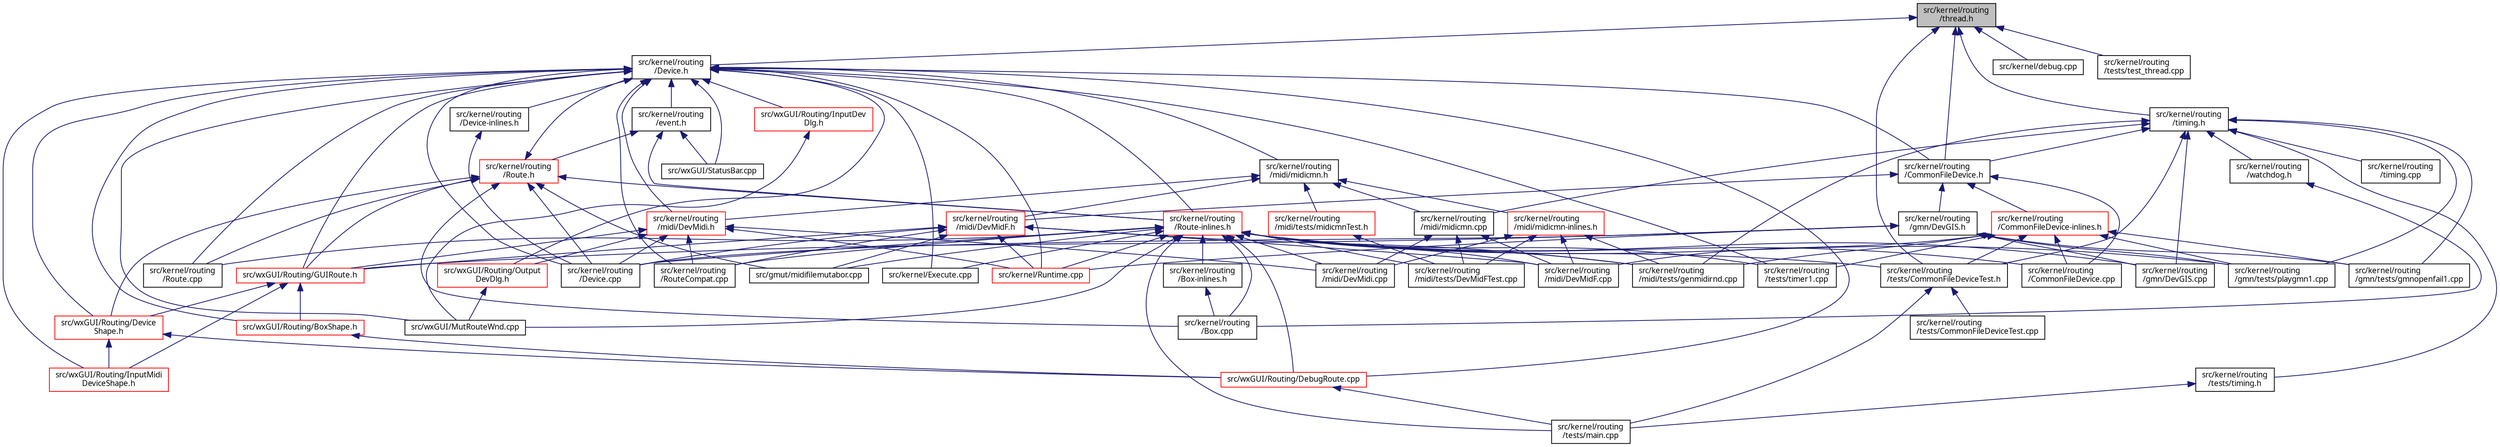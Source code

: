 digraph "src/kernel/routing/thread.h"
{
  edge [fontname="Sans",fontsize="10",labelfontname="Sans",labelfontsize="10"];
  node [fontname="Sans",fontsize="10",shape=record];
  Node14 [label="src/kernel/routing\l/thread.h",height=0.2,width=0.4,color="black", fillcolor="grey75", style="filled", fontcolor="black"];
  Node14 -> Node15 [dir="back",color="midnightblue",fontsize="10",style="solid",fontname="Sans"];
  Node15 [label="src/kernel/routing\l/Device.h",height=0.2,width=0.4,color="black", fillcolor="white", style="filled",URL="$de/d05/Device_8h.html",tooltip="Routing. "];
  Node15 -> Node16 [dir="back",color="midnightblue",fontsize="10",style="solid",fontname="Sans"];
  Node16 [label="src/kernel/routing\l/CommonFileDevice.h",height=0.2,width=0.4,color="black", fillcolor="white", style="filled",URL="$d9/d17/CommonFileDevice_8h.html"];
  Node16 -> Node17 [dir="back",color="midnightblue",fontsize="10",style="solid",fontname="Sans"];
  Node17 [label="src/kernel/routing\l/midi/DevMidF.h",height=0.2,width=0.4,color="red", fillcolor="white", style="filled",URL="$da/d3c/DevMidF_8h.html"];
  Node17 -> Node18 [dir="back",color="midnightblue",fontsize="10",style="solid",fontname="Sans"];
  Node18 [label="src/gmut/midifilemutabor.cpp",height=0.2,width=0.4,color="black", fillcolor="white", style="filled",URL="$d1/d0d/midifilemutabor_8cpp.html"];
  Node17 -> Node19 [dir="back",color="midnightblue",fontsize="10",style="solid",fontname="Sans"];
  Node19 [label="src/kernel/routing\l/Device.cpp",height=0.2,width=0.4,color="black", fillcolor="white", style="filled",URL="$d2/dc0/Device_8cpp.html",tooltip="Devices for routing. "];
  Node17 -> Node20 [dir="back",color="midnightblue",fontsize="10",style="solid",fontname="Sans"];
  Node20 [label="src/kernel/routing\l/midi/DevMidF.cpp",height=0.2,width=0.4,color="black", fillcolor="white", style="filled",URL="$d0/d6b/DevMidF_8cpp.html",tooltip="MIDI-File as device. "];
  Node17 -> Node25 [dir="back",color="midnightblue",fontsize="10",style="solid",fontname="Sans"];
  Node25 [label="src/kernel/routing\l/midi/tests/genmidirnd.cpp",height=0.2,width=0.4,color="black", fillcolor="white", style="filled",URL="$dd/d2d/genmidirnd_8cpp.html"];
  Node17 -> Node26 [dir="back",color="midnightblue",fontsize="10",style="solid",fontname="Sans"];
  Node26 [label="src/kernel/Runtime.cpp",height=0.2,width=0.4,color="red", fillcolor="white", style="filled",URL="$db/d80/Runtime_8cpp.html"];
  Node17 -> Node30 [dir="back",color="midnightblue",fontsize="10",style="solid",fontname="Sans"];
  Node30 [label="src/kernel/routing\l/RouteCompat.cpp",height=0.2,width=0.4,color="black", fillcolor="white", style="filled",URL="$dd/db8/RouteCompat_8cpp.html",tooltip="Routing. "];
  Node17 -> Node32 [dir="back",color="midnightblue",fontsize="10",style="solid",fontname="Sans"];
  Node32 [label="src/wxGUI/Routing/GUIRoute.h",height=0.2,width=0.4,color="red", fillcolor="white", style="filled",URL="$d6/dfa/GUIRoute_8h.html"];
  Node32 -> Node33 [dir="back",color="midnightblue",fontsize="10",style="solid",fontname="Sans"];
  Node33 [label="src/wxGUI/Routing/Device\lShape.h",height=0.2,width=0.4,color="red", fillcolor="white", style="filled",URL="$d9/d4d/DeviceShape_8h.html",tooltip="Device shape base class for route window. "];
  Node33 -> Node60 [dir="back",color="midnightblue",fontsize="10",style="solid",fontname="Sans"];
  Node60 [label="src/wxGUI/Routing/DebugRoute.cpp",height=0.2,width=0.4,color="red", fillcolor="white", style="filled",URL="$dc/de8/wxGUI_2Routing_2DebugRoute_8cpp.html",tooltip="Debug functions for routing system. "];
  Node60 -> Node62 [dir="back",color="midnightblue",fontsize="10",style="solid",fontname="Sans"];
  Node62 [label="src/kernel/routing\l/tests/main.cpp",height=0.2,width=0.4,color="black", fillcolor="white", style="filled",URL="$d1/de6/kernel_2routing_2tests_2main_8cpp.html"];
  Node33 -> Node79 [dir="back",color="midnightblue",fontsize="10",style="solid",fontname="Sans"];
  Node79 [label="src/wxGUI/Routing/InputMidi\lDeviceShape.h",height=0.2,width=0.4,color="red", fillcolor="white", style="filled",URL="$d3/d5e/InputMidiDeviceShape_8h.html",tooltip="MIDI input device shape for route window. "];
  Node32 -> Node85 [dir="back",color="midnightblue",fontsize="10",style="solid",fontname="Sans"];
  Node85 [label="src/wxGUI/Routing/BoxShape.h",height=0.2,width=0.4,color="red", fillcolor="white", style="filled",URL="$d9/d49/BoxShape_8h.html",tooltip="Box shape for route window. "];
  Node85 -> Node60 [dir="back",color="midnightblue",fontsize="10",style="solid",fontname="Sans"];
  Node32 -> Node79 [dir="back",color="midnightblue",fontsize="10",style="solid",fontname="Sans"];
  Node16 -> Node89 [dir="back",color="midnightblue",fontsize="10",style="solid",fontname="Sans"];
  Node89 [label="src/kernel/routing\l/CommonFileDevice-inlines.h",height=0.2,width=0.4,color="red", fillcolor="white", style="filled",URL="$d9/d6a/CommonFileDevice-inlines_8h.html"];
  Node89 -> Node90 [dir="back",color="midnightblue",fontsize="10",style="solid",fontname="Sans"];
  Node90 [label="src/kernel/routing\l/CommonFileDevice.cpp",height=0.2,width=0.4,color="black", fillcolor="white", style="filled",URL="$dc/d72/CommonFileDevice_8cpp.html"];
  Node89 -> Node91 [dir="back",color="midnightblue",fontsize="10",style="solid",fontname="Sans"];
  Node91 [label="src/kernel/routing\l/gmn/tests/gmnopenfail1.cpp",height=0.2,width=0.4,color="black", fillcolor="white", style="filled",URL="$d0/dd6/gmnopenfail1_8cpp.html"];
  Node89 -> Node92 [dir="back",color="midnightblue",fontsize="10",style="solid",fontname="Sans"];
  Node92 [label="src/kernel/routing\l/gmn/tests/playgmn1.cpp",height=0.2,width=0.4,color="black", fillcolor="white", style="filled",URL="$d3/d06/playgmn1_8cpp.html"];
  Node89 -> Node20 [dir="back",color="midnightblue",fontsize="10",style="solid",fontname="Sans"];
  Node89 -> Node25 [dir="back",color="midnightblue",fontsize="10",style="solid",fontname="Sans"];
  Node89 -> Node93 [dir="back",color="midnightblue",fontsize="10",style="solid",fontname="Sans"];
  Node93 [label="src/kernel/routing\l/tests/CommonFileDeviceTest.h",height=0.2,width=0.4,color="black", fillcolor="white", style="filled",URL="$d4/d70/CommonFileDeviceTest_8h.html"];
  Node93 -> Node94 [dir="back",color="midnightblue",fontsize="10",style="solid",fontname="Sans"];
  Node94 [label="src/kernel/routing\l/tests/CommonFileDeviceTest.cpp",height=0.2,width=0.4,color="black", fillcolor="white", style="filled",URL="$dc/d43/CommonFileDeviceTest_8cpp.html"];
  Node93 -> Node62 [dir="back",color="midnightblue",fontsize="10",style="solid",fontname="Sans"];
  Node89 -> Node95 [dir="back",color="midnightblue",fontsize="10",style="solid",fontname="Sans"];
  Node95 [label="src/kernel/routing\l/tests/timer1.cpp",height=0.2,width=0.4,color="black", fillcolor="white", style="filled",URL="$d9/d9a/timer1_8cpp.html"];
  Node16 -> Node90 [dir="back",color="midnightblue",fontsize="10",style="solid",fontname="Sans"];
  Node16 -> Node96 [dir="back",color="midnightblue",fontsize="10",style="solid",fontname="Sans"];
  Node96 [label="src/kernel/routing\l/gmn/DevGIS.h",height=0.2,width=0.4,color="black", fillcolor="white", style="filled",URL="$da/d81/DevGIS_8h.html"];
  Node96 -> Node19 [dir="back",color="midnightblue",fontsize="10",style="solid",fontname="Sans"];
  Node96 -> Node97 [dir="back",color="midnightblue",fontsize="10",style="solid",fontname="Sans"];
  Node97 [label="src/kernel/routing\l/gmn/DevGIS.cpp",height=0.2,width=0.4,color="black", fillcolor="white", style="filled",URL="$db/d78/DevGIS_8cpp.html",tooltip="GUIDO Music Notation file. "];
  Node96 -> Node91 [dir="back",color="midnightblue",fontsize="10",style="solid",fontname="Sans"];
  Node96 -> Node92 [dir="back",color="midnightblue",fontsize="10",style="solid",fontname="Sans"];
  Node96 -> Node26 [dir="back",color="midnightblue",fontsize="10",style="solid",fontname="Sans"];
  Node96 -> Node32 [dir="back",color="midnightblue",fontsize="10",style="solid",fontname="Sans"];
  Node15 -> Node98 [dir="back",color="midnightblue",fontsize="10",style="solid",fontname="Sans"];
  Node98 [label="src/kernel/routing\l/event.h",height=0.2,width=0.4,color="black", fillcolor="white", style="filled",URL="$dd/d20/event_8h.html"];
  Node98 -> Node99 [dir="back",color="midnightblue",fontsize="10",style="solid",fontname="Sans"];
  Node99 [label="src/kernel/routing\l/Route.h",height=0.2,width=0.4,color="red", fillcolor="white", style="filled",URL="$d1/d65/Route_8h.html",tooltip="Routing. "];
  Node99 -> Node15 [dir="back",color="midnightblue",fontsize="10",style="solid",fontname="Sans"];
  Node99 -> Node18 [dir="back",color="midnightblue",fontsize="10",style="solid",fontname="Sans"];
  Node99 -> Node109 [dir="back",color="midnightblue",fontsize="10",style="solid",fontname="Sans"];
  Node109 [label="src/kernel/routing\l/Route-inlines.h",height=0.2,width=0.4,color="red", fillcolor="white", style="filled",URL="$d2/d2c/Route-inlines_8h.html"];
  Node109 -> Node18 [dir="back",color="midnightblue",fontsize="10",style="solid",fontname="Sans"];
  Node109 -> Node110 [dir="back",color="midnightblue",fontsize="10",style="solid",fontname="Sans"];
  Node110 [label="src/kernel/Execute.cpp",height=0.2,width=0.4,color="black", fillcolor="white", style="filled",URL="$df/d23/Execute_8cpp.html"];
  Node109 -> Node111 [dir="back",color="midnightblue",fontsize="10",style="solid",fontname="Sans"];
  Node111 [label="src/kernel/routing\l/Box-inlines.h",height=0.2,width=0.4,color="black", fillcolor="white", style="filled",URL="$d6/d9a/Box-inlines_8h.html"];
  Node111 -> Node112 [dir="back",color="midnightblue",fontsize="10",style="solid",fontname="Sans"];
  Node112 [label="src/kernel/routing\l/Box.cpp",height=0.2,width=0.4,color="black", fillcolor="white", style="filled",URL="$dd/dc6/Box_8cpp.html",tooltip="Devices for routing. "];
  Node109 -> Node112 [dir="back",color="midnightblue",fontsize="10",style="solid",fontname="Sans"];
  Node109 -> Node90 [dir="back",color="midnightblue",fontsize="10",style="solid",fontname="Sans"];
  Node109 -> Node60 [dir="back",color="midnightblue",fontsize="10",style="solid",fontname="Sans"];
  Node109 -> Node19 [dir="back",color="midnightblue",fontsize="10",style="solid",fontname="Sans"];
  Node109 -> Node97 [dir="back",color="midnightblue",fontsize="10",style="solid",fontname="Sans"];
  Node109 -> Node92 [dir="back",color="midnightblue",fontsize="10",style="solid",fontname="Sans"];
  Node109 -> Node20 [dir="back",color="midnightblue",fontsize="10",style="solid",fontname="Sans"];
  Node109 -> Node103 [dir="back",color="midnightblue",fontsize="10",style="solid",fontname="Sans"];
  Node103 [label="src/kernel/routing\l/midi/DevMidi.cpp",height=0.2,width=0.4,color="black", fillcolor="white", style="filled",URL="$df/d8f/DevMidi_8cpp.html",tooltip="Midi Port IO (Mutabor layer) "];
  Node109 -> Node22 [dir="back",color="midnightblue",fontsize="10",style="solid",fontname="Sans"];
  Node22 [label="src/kernel/routing\l/midi/tests/DevMidFTest.cpp",height=0.2,width=0.4,color="black", fillcolor="white", style="filled",URL="$d9/d99/DevMidFTest_8cpp.html"];
  Node109 -> Node25 [dir="back",color="midnightblue",fontsize="10",style="solid",fontname="Sans"];
  Node109 -> Node26 [dir="back",color="midnightblue",fontsize="10",style="solid",fontname="Sans"];
  Node109 -> Node113 [dir="back",color="midnightblue",fontsize="10",style="solid",fontname="Sans"];
  Node113 [label="src/kernel/routing\l/Route.cpp",height=0.2,width=0.4,color="black", fillcolor="white", style="filled",URL="$d8/dfb/Route_8cpp.html",tooltip="Routing. "];
  Node109 -> Node30 [dir="back",color="midnightblue",fontsize="10",style="solid",fontname="Sans"];
  Node109 -> Node93 [dir="back",color="midnightblue",fontsize="10",style="solid",fontname="Sans"];
  Node109 -> Node62 [dir="back",color="midnightblue",fontsize="10",style="solid",fontname="Sans"];
  Node109 -> Node95 [dir="back",color="midnightblue",fontsize="10",style="solid",fontname="Sans"];
  Node109 -> Node47 [dir="back",color="midnightblue",fontsize="10",style="solid",fontname="Sans"];
  Node47 [label="src/wxGUI/MutRouteWnd.cpp",height=0.2,width=0.4,color="black", fillcolor="white", style="filled",URL="$dc/def/MutRouteWnd_8cpp.html",tooltip="Routing window. "];
  Node99 -> Node112 [dir="back",color="midnightblue",fontsize="10",style="solid",fontname="Sans"];
  Node99 -> Node19 [dir="back",color="midnightblue",fontsize="10",style="solid",fontname="Sans"];
  Node99 -> Node113 [dir="back",color="midnightblue",fontsize="10",style="solid",fontname="Sans"];
  Node99 -> Node33 [dir="back",color="midnightblue",fontsize="10",style="solid",fontname="Sans"];
  Node99 -> Node32 [dir="back",color="midnightblue",fontsize="10",style="solid",fontname="Sans"];
  Node98 -> Node109 [dir="back",color="midnightblue",fontsize="10",style="solid",fontname="Sans"];
  Node98 -> Node132 [dir="back",color="midnightblue",fontsize="10",style="solid",fontname="Sans"];
  Node132 [label="src/wxGUI/StatusBar.cpp",height=0.2,width=0.4,color="black", fillcolor="white", style="filled",URL="$d5/de4/StatusBar_8cpp.html"];
  Node15 -> Node101 [dir="back",color="midnightblue",fontsize="10",style="solid",fontname="Sans"];
  Node101 [label="src/kernel/routing\l/midi/midicmn.h",height=0.2,width=0.4,color="black", fillcolor="white", style="filled",URL="$de/d21/midicmn_8h.html"];
  Node101 -> Node17 [dir="back",color="midnightblue",fontsize="10",style="solid",fontname="Sans"];
  Node101 -> Node102 [dir="back",color="midnightblue",fontsize="10",style="solid",fontname="Sans"];
  Node102 [label="src/kernel/routing\l/midi/DevMidi.h",height=0.2,width=0.4,color="red", fillcolor="white", style="filled",URL="$d4/da2/DevMidi_8h.html",tooltip="Classes for midi port. "];
  Node102 -> Node19 [dir="back",color="midnightblue",fontsize="10",style="solid",fontname="Sans"];
  Node102 -> Node103 [dir="back",color="midnightblue",fontsize="10",style="solid",fontname="Sans"];
  Node102 -> Node26 [dir="back",color="midnightblue",fontsize="10",style="solid",fontname="Sans"];
  Node102 -> Node30 [dir="back",color="midnightblue",fontsize="10",style="solid",fontname="Sans"];
  Node102 -> Node32 [dir="back",color="midnightblue",fontsize="10",style="solid",fontname="Sans"];
  Node102 -> Node104 [dir="back",color="midnightblue",fontsize="10",style="solid",fontname="Sans"];
  Node104 [label="src/wxGUI/Routing/Output\lDevDlg.h",height=0.2,width=0.4,color="red", fillcolor="white", style="filled",URL="$de/d50/OutputDevDlg_8h.html"];
  Node104 -> Node47 [dir="back",color="midnightblue",fontsize="10",style="solid",fontname="Sans"];
  Node101 -> Node106 [dir="back",color="midnightblue",fontsize="10",style="solid",fontname="Sans"];
  Node106 [label="src/kernel/routing\l/midi/midicmn-inlines.h",height=0.2,width=0.4,color="red", fillcolor="white", style="filled",URL="$d9/d34/midicmn-inlines_8h.html"];
  Node106 -> Node20 [dir="back",color="midnightblue",fontsize="10",style="solid",fontname="Sans"];
  Node106 -> Node103 [dir="back",color="midnightblue",fontsize="10",style="solid",fontname="Sans"];
  Node106 -> Node22 [dir="back",color="midnightblue",fontsize="10",style="solid",fontname="Sans"];
  Node106 -> Node25 [dir="back",color="midnightblue",fontsize="10",style="solid",fontname="Sans"];
  Node101 -> Node107 [dir="back",color="midnightblue",fontsize="10",style="solid",fontname="Sans"];
  Node107 [label="src/kernel/routing\l/midi/midicmn.cpp",height=0.2,width=0.4,color="black", fillcolor="white", style="filled",URL="$d3/d0f/midicmn_8cpp.html"];
  Node107 -> Node20 [dir="back",color="midnightblue",fontsize="10",style="solid",fontname="Sans"];
  Node107 -> Node103 [dir="back",color="midnightblue",fontsize="10",style="solid",fontname="Sans"];
  Node107 -> Node22 [dir="back",color="midnightblue",fontsize="10",style="solid",fontname="Sans"];
  Node101 -> Node108 [dir="back",color="midnightblue",fontsize="10",style="solid",fontname="Sans"];
  Node108 [label="src/kernel/routing\l/midi/tests/midicmnTest.h",height=0.2,width=0.4,color="red", fillcolor="white", style="filled",URL="$dd/d56/midicmnTest_8h.html"];
  Node108 -> Node22 [dir="back",color="midnightblue",fontsize="10",style="solid",fontname="Sans"];
  Node15 -> Node109 [dir="back",color="midnightblue",fontsize="10",style="solid",fontname="Sans"];
  Node15 -> Node110 [dir="back",color="midnightblue",fontsize="10",style="solid",fontname="Sans"];
  Node15 -> Node60 [dir="back",color="midnightblue",fontsize="10",style="solid",fontname="Sans"];
  Node15 -> Node137 [dir="back",color="midnightblue",fontsize="10",style="solid",fontname="Sans"];
  Node137 [label="src/kernel/routing\l/Device-inlines.h",height=0.2,width=0.4,color="black", fillcolor="white", style="filled",URL="$d8/d4d/Device-inlines_8h.html"];
  Node137 -> Node19 [dir="back",color="midnightblue",fontsize="10",style="solid",fontname="Sans"];
  Node15 -> Node19 [dir="back",color="midnightblue",fontsize="10",style="solid",fontname="Sans"];
  Node15 -> Node102 [dir="back",color="midnightblue",fontsize="10",style="solid",fontname="Sans"];
  Node15 -> Node26 [dir="back",color="midnightblue",fontsize="10",style="solid",fontname="Sans"];
  Node15 -> Node113 [dir="back",color="midnightblue",fontsize="10",style="solid",fontname="Sans"];
  Node15 -> Node30 [dir="back",color="midnightblue",fontsize="10",style="solid",fontname="Sans"];
  Node15 -> Node95 [dir="back",color="midnightblue",fontsize="10",style="solid",fontname="Sans"];
  Node15 -> Node33 [dir="back",color="midnightblue",fontsize="10",style="solid",fontname="Sans"];
  Node15 -> Node32 [dir="back",color="midnightblue",fontsize="10",style="solid",fontname="Sans"];
  Node15 -> Node85 [dir="back",color="midnightblue",fontsize="10",style="solid",fontname="Sans"];
  Node15 -> Node138 [dir="back",color="midnightblue",fontsize="10",style="solid",fontname="Sans"];
  Node138 [label="src/wxGUI/Routing/InputDev\lDlg.h",height=0.2,width=0.4,color="red", fillcolor="white", style="filled",URL="$d9/d12/InputDevDlg_8h.html"];
  Node138 -> Node47 [dir="back",color="midnightblue",fontsize="10",style="solid",fontname="Sans"];
  Node15 -> Node104 [dir="back",color="midnightblue",fontsize="10",style="solid",fontname="Sans"];
  Node15 -> Node47 [dir="back",color="midnightblue",fontsize="10",style="solid",fontname="Sans"];
  Node15 -> Node79 [dir="back",color="midnightblue",fontsize="10",style="solid",fontname="Sans"];
  Node15 -> Node132 [dir="back",color="midnightblue",fontsize="10",style="solid",fontname="Sans"];
  Node14 -> Node16 [dir="back",color="midnightblue",fontsize="10",style="solid",fontname="Sans"];
  Node14 -> Node139 [dir="back",color="midnightblue",fontsize="10",style="solid",fontname="Sans"];
  Node139 [label="src/kernel/routing\l/timing.h",height=0.2,width=0.4,color="black", fillcolor="white", style="filled",URL="$db/d41/timing_8h.html"];
  Node139 -> Node16 [dir="back",color="midnightblue",fontsize="10",style="solid",fontname="Sans"];
  Node139 -> Node140 [dir="back",color="midnightblue",fontsize="10",style="solid",fontname="Sans"];
  Node140 [label="src/kernel/routing\l/watchdog.h",height=0.2,width=0.4,color="black", fillcolor="white", style="filled",URL="$d9/da3/watchdog_8h.html"];
  Node140 -> Node112 [dir="back",color="midnightblue",fontsize="10",style="solid",fontname="Sans"];
  Node139 -> Node97 [dir="back",color="midnightblue",fontsize="10",style="solid",fontname="Sans"];
  Node139 -> Node91 [dir="back",color="midnightblue",fontsize="10",style="solid",fontname="Sans"];
  Node139 -> Node92 [dir="back",color="midnightblue",fontsize="10",style="solid",fontname="Sans"];
  Node139 -> Node107 [dir="back",color="midnightblue",fontsize="10",style="solid",fontname="Sans"];
  Node139 -> Node25 [dir="back",color="midnightblue",fontsize="10",style="solid",fontname="Sans"];
  Node139 -> Node93 [dir="back",color="midnightblue",fontsize="10",style="solid",fontname="Sans"];
  Node139 -> Node141 [dir="back",color="midnightblue",fontsize="10",style="solid",fontname="Sans"];
  Node141 [label="src/kernel/routing\l/tests/timing.h",height=0.2,width=0.4,color="black", fillcolor="white", style="filled",URL="$d6/d6d/tests_2timing_8h.html"];
  Node141 -> Node62 [dir="back",color="midnightblue",fontsize="10",style="solid",fontname="Sans"];
  Node139 -> Node142 [dir="back",color="midnightblue",fontsize="10",style="solid",fontname="Sans"];
  Node142 [label="src/kernel/routing\l/timing.cpp",height=0.2,width=0.4,color="black", fillcolor="white", style="filled",URL="$d1/dca/timing_8cpp.html"];
  Node14 -> Node143 [dir="back",color="midnightblue",fontsize="10",style="solid",fontname="Sans"];
  Node143 [label="src/kernel/debug.cpp",height=0.2,width=0.4,color="black", fillcolor="white", style="filled",URL="$d1/d00/debug_8cpp.html"];
  Node14 -> Node93 [dir="back",color="midnightblue",fontsize="10",style="solid",fontname="Sans"];
  Node14 -> Node144 [dir="back",color="midnightblue",fontsize="10",style="solid",fontname="Sans"];
  Node144 [label="src/kernel/routing\l/tests/test_thread.cpp",height=0.2,width=0.4,color="black", fillcolor="white", style="filled",URL="$d9/d0c/test__thread_8cpp.html"];
}
